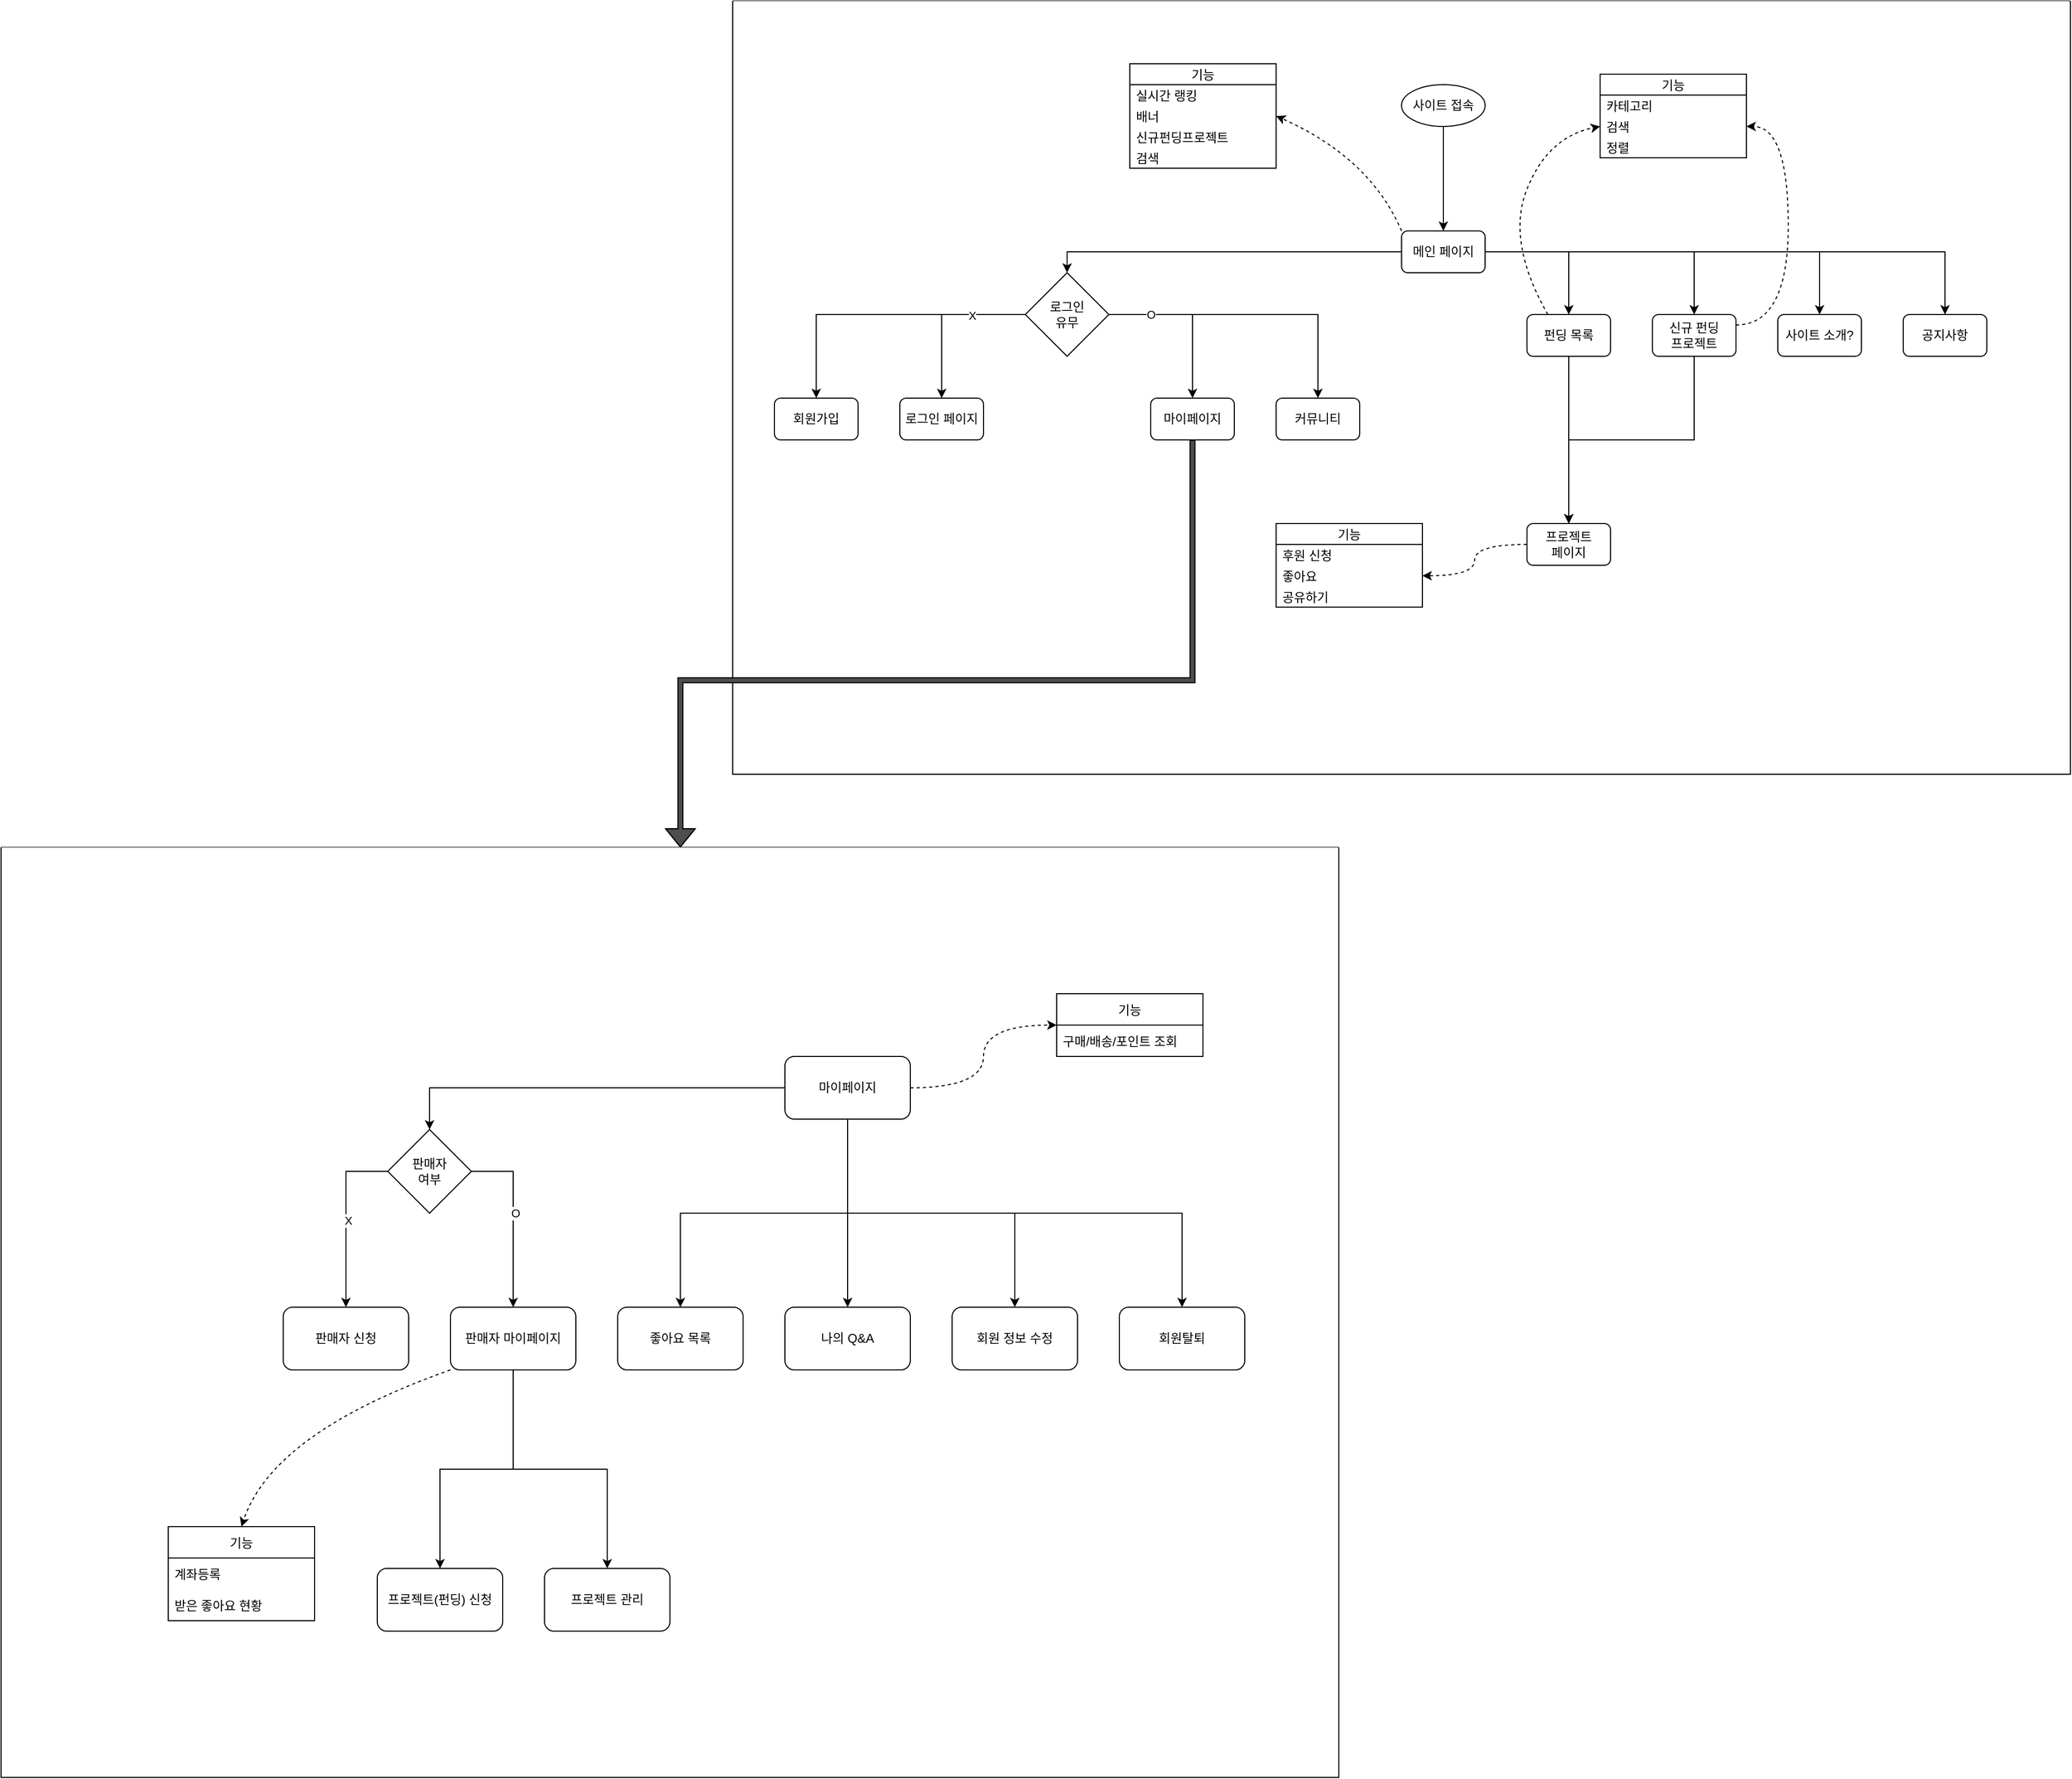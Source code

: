<mxfile version="17.4.0" type="github">
  <diagram id="C5RBs43oDa-KdzZeNtuy" name="Page-1">
    <mxGraphModel dx="2222" dy="1239" grid="1" gridSize="10" guides="1" tooltips="1" connect="1" arrows="1" fold="1" page="0" pageScale="1" pageWidth="827" pageHeight="1169" math="0" shadow="0">
      <root>
        <mxCell id="WIyWlLk6GJQsqaUBKTNV-0" />
        <mxCell id="WIyWlLk6GJQsqaUBKTNV-1" parent="WIyWlLk6GJQsqaUBKTNV-0" />
        <mxCell id="LVHmEP1wuOwJt7Tg6OT3-13" value="" style="swimlane;startSize=0;swimlaneFillColor=default;" parent="WIyWlLk6GJQsqaUBKTNV-1" vertex="1">
          <mxGeometry x="-80" y="-210" width="1280" height="740" as="geometry">
            <mxRectangle width="50" height="40" as="alternateBounds" />
          </mxGeometry>
        </mxCell>
        <mxCell id="TFoFpKyex_mGpCQr0z2i-4" value="로그인 페이지" style="rounded=1;whiteSpace=wrap;html=1;fontFamily=Helvetica;fontSize=12;" parent="LVHmEP1wuOwJt7Tg6OT3-13" vertex="1">
          <mxGeometry x="160" y="380" width="80" height="40" as="geometry" />
        </mxCell>
        <mxCell id="ablvSvCCow3iUMbK2iKx-5" style="edgeStyle=orthogonalEdgeStyle;rounded=0;orthogonalLoop=1;jettySize=auto;html=1;exitX=0;exitY=0.5;exitDx=0;exitDy=0;entryX=0.5;entryY=0;entryDx=0;entryDy=0;" parent="LVHmEP1wuOwJt7Tg6OT3-13" source="TFoFpKyex_mGpCQr0z2i-6" target="ablvSvCCow3iUMbK2iKx-4" edge="1">
          <mxGeometry relative="1" as="geometry">
            <mxPoint x="320" y="220" as="targetPoint" />
          </mxGeometry>
        </mxCell>
        <mxCell id="ablvSvCCow3iUMbK2iKx-37" style="edgeStyle=orthogonalEdgeStyle;rounded=0;orthogonalLoop=1;jettySize=auto;html=1;exitX=1;exitY=0.5;exitDx=0;exitDy=0;" parent="LVHmEP1wuOwJt7Tg6OT3-13" source="TFoFpKyex_mGpCQr0z2i-6" target="ru8gIQDLFA-sraK7q3Yt-1" edge="1">
          <mxGeometry relative="1" as="geometry" />
        </mxCell>
        <mxCell id="ablvSvCCow3iUMbK2iKx-38" style="edgeStyle=orthogonalEdgeStyle;rounded=0;orthogonalLoop=1;jettySize=auto;html=1;exitX=1;exitY=0.5;exitDx=0;exitDy=0;" parent="LVHmEP1wuOwJt7Tg6OT3-13" source="TFoFpKyex_mGpCQr0z2i-6" target="ablvSvCCow3iUMbK2iKx-0" edge="1">
          <mxGeometry relative="1" as="geometry" />
        </mxCell>
        <mxCell id="ablvSvCCow3iUMbK2iKx-39" style="edgeStyle=orthogonalEdgeStyle;rounded=0;orthogonalLoop=1;jettySize=auto;html=1;exitX=1;exitY=0.5;exitDx=0;exitDy=0;entryX=0.5;entryY=0;entryDx=0;entryDy=0;" parent="LVHmEP1wuOwJt7Tg6OT3-13" source="TFoFpKyex_mGpCQr0z2i-6" target="ru8gIQDLFA-sraK7q3Yt-0" edge="1">
          <mxGeometry relative="1" as="geometry">
            <mxPoint x="1039.941" y="300" as="targetPoint" />
          </mxGeometry>
        </mxCell>
        <mxCell id="ablvSvCCow3iUMbK2iKx-25" style="edgeStyle=orthogonalEdgeStyle;rounded=0;orthogonalLoop=1;jettySize=auto;html=1;exitX=0.5;exitY=1;exitDx=0;exitDy=0;" parent="LVHmEP1wuOwJt7Tg6OT3-13" source="TFoFpKyex_mGpCQr0z2i-7" target="TFoFpKyex_mGpCQr0z2i-6" edge="1">
          <mxGeometry relative="1" as="geometry" />
        </mxCell>
        <mxCell id="TFoFpKyex_mGpCQr0z2i-7" value="사이트 접속" style="ellipse;whiteSpace=wrap;html=1;fontFamily=Helvetica;fontSize=12;" parent="LVHmEP1wuOwJt7Tg6OT3-13" vertex="1">
          <mxGeometry x="640" y="80" width="80" height="40" as="geometry" />
        </mxCell>
        <mxCell id="TFoFpKyex_mGpCQr0z2i-48" value="커뮤니티" style="rounded=1;whiteSpace=wrap;html=1;fontFamily=Helvetica;fontSize=12;" parent="LVHmEP1wuOwJt7Tg6OT3-13" vertex="1">
          <mxGeometry x="520" y="380" width="80" height="40" as="geometry" />
        </mxCell>
        <mxCell id="TFoFpKyex_mGpCQr0z2i-49" style="edgeStyle=orthogonalEdgeStyle;rounded=0;orthogonalLoop=1;jettySize=auto;html=1;exitX=0.5;exitY=1;exitDx=0;exitDy=0;fontFamily=Helvetica;fontSize=12;" parent="LVHmEP1wuOwJt7Tg6OT3-13" edge="1">
          <mxGeometry relative="1" as="geometry">
            <mxPoint x="80" y="420" as="sourcePoint" />
            <mxPoint x="80" y="420" as="targetPoint" />
          </mxGeometry>
        </mxCell>
        <mxCell id="ru8gIQDLFA-sraK7q3Yt-1" value="펀딩 목록" style="rounded=1;whiteSpace=wrap;html=1;" parent="LVHmEP1wuOwJt7Tg6OT3-13" vertex="1">
          <mxGeometry x="760" y="300" width="80" height="40" as="geometry" />
        </mxCell>
        <mxCell id="ru8gIQDLFA-sraK7q3Yt-2" value="마이페이지" style="rounded=1;whiteSpace=wrap;html=1;" parent="LVHmEP1wuOwJt7Tg6OT3-13" vertex="1">
          <mxGeometry x="400" y="380" width="80" height="40" as="geometry" />
        </mxCell>
        <mxCell id="ablvSvCCow3iUMbK2iKx-28" style="edgeStyle=orthogonalEdgeStyle;rounded=0;orthogonalLoop=1;jettySize=auto;html=1;exitX=0.5;exitY=1;exitDx=0;exitDy=0;" parent="LVHmEP1wuOwJt7Tg6OT3-13" source="ablvSvCCow3iUMbK2iKx-0" target="TFoFpKyex_mGpCQr0z2i-47" edge="1">
          <mxGeometry relative="1" as="geometry" />
        </mxCell>
        <mxCell id="ablvSvCCow3iUMbK2iKx-0" value="신규 펀딩&lt;br&gt;프로젝트" style="rounded=1;whiteSpace=wrap;html=1;" parent="LVHmEP1wuOwJt7Tg6OT3-13" vertex="1">
          <mxGeometry x="880" y="300" width="80" height="40" as="geometry" />
        </mxCell>
        <mxCell id="ablvSvCCow3iUMbK2iKx-30" style="edgeStyle=orthogonalEdgeStyle;rounded=0;orthogonalLoop=1;jettySize=auto;html=1;exitX=1;exitY=0.5;exitDx=0;exitDy=0;" parent="LVHmEP1wuOwJt7Tg6OT3-13" source="ablvSvCCow3iUMbK2iKx-4" target="ru8gIQDLFA-sraK7q3Yt-2" edge="1">
          <mxGeometry relative="1" as="geometry" />
        </mxCell>
        <mxCell id="ablvSvCCow3iUMbK2iKx-31" style="edgeStyle=orthogonalEdgeStyle;rounded=0;orthogonalLoop=1;jettySize=auto;html=1;exitX=1;exitY=0.5;exitDx=0;exitDy=0;" parent="LVHmEP1wuOwJt7Tg6OT3-13" source="ablvSvCCow3iUMbK2iKx-4" target="TFoFpKyex_mGpCQr0z2i-48" edge="1">
          <mxGeometry relative="1" as="geometry" />
        </mxCell>
        <mxCell id="ablvSvCCow3iUMbK2iKx-32" value="O" style="edgeLabel;html=1;align=center;verticalAlign=middle;resizable=0;points=[];" parent="ablvSvCCow3iUMbK2iKx-31" vertex="1" connectable="0">
          <mxGeometry x="-0.721" y="4" relative="1" as="geometry">
            <mxPoint x="1" y="4" as="offset" />
          </mxGeometry>
        </mxCell>
        <mxCell id="ablvSvCCow3iUMbK2iKx-34" style="edgeStyle=orthogonalEdgeStyle;rounded=0;orthogonalLoop=1;jettySize=auto;html=1;exitX=0;exitY=0.5;exitDx=0;exitDy=0;entryX=0.5;entryY=0;entryDx=0;entryDy=0;" parent="LVHmEP1wuOwJt7Tg6OT3-13" source="ablvSvCCow3iUMbK2iKx-4" target="TFoFpKyex_mGpCQr0z2i-2" edge="1">
          <mxGeometry relative="1" as="geometry">
            <mxPoint x="80" y="380" as="targetPoint" />
          </mxGeometry>
        </mxCell>
        <mxCell id="ablvSvCCow3iUMbK2iKx-35" style="edgeStyle=orthogonalEdgeStyle;rounded=0;orthogonalLoop=1;jettySize=auto;html=1;exitX=0;exitY=0.5;exitDx=0;exitDy=0;" parent="LVHmEP1wuOwJt7Tg6OT3-13" source="ablvSvCCow3iUMbK2iKx-4" target="TFoFpKyex_mGpCQr0z2i-4" edge="1">
          <mxGeometry relative="1" as="geometry">
            <mxPoint x="200" y="380" as="targetPoint" />
          </mxGeometry>
        </mxCell>
        <mxCell id="ablvSvCCow3iUMbK2iKx-36" value="X" style="edgeLabel;html=1;align=center;verticalAlign=middle;resizable=0;points=[];" parent="ablvSvCCow3iUMbK2iKx-35" vertex="1" connectable="0">
          <mxGeometry x="-0.362" y="1" relative="1" as="geometry">
            <mxPoint as="offset" />
          </mxGeometry>
        </mxCell>
        <mxCell id="ablvSvCCow3iUMbK2iKx-4" value="로그인&lt;br&gt;유무" style="rhombus;whiteSpace=wrap;html=1;" parent="LVHmEP1wuOwJt7Tg6OT3-13" vertex="1">
          <mxGeometry x="280" y="260" width="80" height="80" as="geometry" />
        </mxCell>
        <mxCell id="ablvSvCCow3iUMbK2iKx-27" value="" style="endArrow=classic;html=1;rounded=0;" parent="LVHmEP1wuOwJt7Tg6OT3-13" source="ru8gIQDLFA-sraK7q3Yt-1" target="TFoFpKyex_mGpCQr0z2i-47" edge="1">
          <mxGeometry width="50" height="50" relative="1" as="geometry">
            <mxPoint x="620" y="490" as="sourcePoint" />
            <mxPoint x="670" y="440" as="targetPoint" />
          </mxGeometry>
        </mxCell>
        <mxCell id="h0dkJCLv4vn6OwPPe1Ix-5" value="" style="edgeStyle=orthogonalEdgeStyle;rounded=0;orthogonalLoop=1;jettySize=auto;html=1;entryX=0.5;entryY=0;entryDx=0;entryDy=0;" parent="LVHmEP1wuOwJt7Tg6OT3-13" source="TFoFpKyex_mGpCQr0z2i-6" target="h0dkJCLv4vn6OwPPe1Ix-4" edge="1">
          <mxGeometry relative="1" as="geometry">
            <mxPoint x="1160" y="300" as="targetPoint" />
          </mxGeometry>
        </mxCell>
        <mxCell id="TFoFpKyex_mGpCQr0z2i-6" value="메인 페이지" style="rounded=1;whiteSpace=wrap;html=1;fontFamily=Helvetica;fontSize=12;" parent="LVHmEP1wuOwJt7Tg6OT3-13" vertex="1">
          <mxGeometry x="640" y="220" width="80" height="40" as="geometry" />
        </mxCell>
        <mxCell id="BleKba01Y9FsckT0XKlY-7" style="edgeStyle=orthogonalEdgeStyle;orthogonalLoop=1;jettySize=auto;html=1;exitX=0;exitY=0.5;exitDx=0;exitDy=0;entryX=1;entryY=0.5;entryDx=0;entryDy=0;curved=1;dashed=1;" edge="1" parent="LVHmEP1wuOwJt7Tg6OT3-13" source="TFoFpKyex_mGpCQr0z2i-47" target="BleKba01Y9FsckT0XKlY-4">
          <mxGeometry relative="1" as="geometry" />
        </mxCell>
        <mxCell id="TFoFpKyex_mGpCQr0z2i-47" value="프로젝트&lt;br&gt;페이지" style="rounded=1;whiteSpace=wrap;html=1;fontFamily=Helvetica;fontSize=12;" parent="LVHmEP1wuOwJt7Tg6OT3-13" vertex="1">
          <mxGeometry x="760" y="500" width="80" height="40" as="geometry" />
        </mxCell>
        <mxCell id="ru8gIQDLFA-sraK7q3Yt-0" value="사이트 소개?" style="rounded=1;whiteSpace=wrap;html=1;" parent="LVHmEP1wuOwJt7Tg6OT3-13" vertex="1">
          <mxGeometry x="1000" y="300" width="80" height="40" as="geometry" />
        </mxCell>
        <mxCell id="TFoFpKyex_mGpCQr0z2i-2" value="회원가입" style="rounded=1;whiteSpace=wrap;html=1;fontFamily=Helvetica;fontSize=12;" parent="LVHmEP1wuOwJt7Tg6OT3-13" vertex="1">
          <mxGeometry x="40" y="380" width="80" height="40" as="geometry" />
        </mxCell>
        <mxCell id="h0dkJCLv4vn6OwPPe1Ix-4" value="공지사항" style="whiteSpace=wrap;html=1;rounded=1;" parent="LVHmEP1wuOwJt7Tg6OT3-13" vertex="1">
          <mxGeometry x="1120" y="300" width="80" height="40" as="geometry" />
        </mxCell>
        <mxCell id="h0dkJCLv4vn6OwPPe1Ix-14" value="기능" style="swimlane;fontStyle=0;childLayout=stackLayout;horizontal=1;startSize=20;horizontalStack=0;resizeParent=1;resizeParentMax=0;resizeLast=0;collapsible=1;marginBottom=0;swimlaneLine=1;glass=0;rounded=0;shadow=0;sketch=0;" parent="LVHmEP1wuOwJt7Tg6OT3-13" vertex="1">
          <mxGeometry x="380" y="60" width="140" height="100" as="geometry" />
        </mxCell>
        <mxCell id="h0dkJCLv4vn6OwPPe1Ix-15" value="실시간 랭킹" style="text;strokeColor=none;fillColor=none;align=left;verticalAlign=middle;spacingLeft=4;spacingRight=4;overflow=hidden;points=[[0,0.5],[1,0.5]];portConstraint=eastwest;rotatable=0;" parent="h0dkJCLv4vn6OwPPe1Ix-14" vertex="1">
          <mxGeometry y="20" width="140" height="20" as="geometry" />
        </mxCell>
        <mxCell id="h0dkJCLv4vn6OwPPe1Ix-16" value="배너" style="text;strokeColor=none;fillColor=none;align=left;verticalAlign=middle;spacingLeft=4;spacingRight=4;overflow=hidden;points=[[0,0.5],[1,0.5]];portConstraint=eastwest;rotatable=0;" parent="h0dkJCLv4vn6OwPPe1Ix-14" vertex="1">
          <mxGeometry y="40" width="140" height="20" as="geometry" />
        </mxCell>
        <mxCell id="h0dkJCLv4vn6OwPPe1Ix-32" value="신규펀딩프로젝트" style="text;strokeColor=none;fillColor=none;align=left;verticalAlign=middle;spacingLeft=4;spacingRight=4;overflow=hidden;points=[[0,0.5],[1,0.5]];portConstraint=eastwest;rotatable=0;" parent="h0dkJCLv4vn6OwPPe1Ix-14" vertex="1">
          <mxGeometry y="60" width="140" height="20" as="geometry" />
        </mxCell>
        <mxCell id="BleKba01Y9FsckT0XKlY-55" value="검색" style="text;strokeColor=none;fillColor=none;align=left;verticalAlign=middle;spacingLeft=4;spacingRight=4;overflow=hidden;points=[[0,0.5],[1,0.5]];portConstraint=eastwest;rotatable=0;" vertex="1" parent="h0dkJCLv4vn6OwPPe1Ix-14">
          <mxGeometry y="80" width="140" height="20" as="geometry" />
        </mxCell>
        <mxCell id="BleKba01Y9FsckT0XKlY-0" value="" style="curved=1;endArrow=classic;html=1;rounded=0;exitX=0;exitY=0;exitDx=0;exitDy=0;entryX=1;entryY=0.5;entryDx=0;entryDy=0;dashed=1;" edge="1" parent="LVHmEP1wuOwJt7Tg6OT3-13" source="TFoFpKyex_mGpCQr0z2i-6" target="h0dkJCLv4vn6OwPPe1Ix-16">
          <mxGeometry width="50" height="50" relative="1" as="geometry">
            <mxPoint x="610" y="450" as="sourcePoint" />
            <mxPoint x="660" y="400" as="targetPoint" />
            <Array as="points">
              <mxPoint x="610" y="150" />
            </Array>
          </mxGeometry>
        </mxCell>
        <mxCell id="BleKba01Y9FsckT0XKlY-1" value="기능" style="swimlane;fontStyle=0;childLayout=stackLayout;horizontal=1;startSize=20;horizontalStack=0;resizeParent=1;resizeParentMax=0;resizeLast=0;collapsible=1;marginBottom=0;" vertex="1" parent="LVHmEP1wuOwJt7Tg6OT3-13">
          <mxGeometry x="520" y="500" width="140" height="80" as="geometry" />
        </mxCell>
        <mxCell id="BleKba01Y9FsckT0XKlY-2" value="후원 신청" style="text;strokeColor=none;fillColor=none;align=left;verticalAlign=middle;spacingLeft=4;spacingRight=4;overflow=hidden;points=[[0,0.5],[1,0.5]];portConstraint=eastwest;rotatable=0;" vertex="1" parent="BleKba01Y9FsckT0XKlY-1">
          <mxGeometry y="20" width="140" height="20" as="geometry" />
        </mxCell>
        <mxCell id="BleKba01Y9FsckT0XKlY-4" value="좋아요" style="text;strokeColor=none;fillColor=none;align=left;verticalAlign=middle;spacingLeft=4;spacingRight=4;overflow=hidden;points=[[0,0.5],[1,0.5]];portConstraint=eastwest;rotatable=0;" vertex="1" parent="BleKba01Y9FsckT0XKlY-1">
          <mxGeometry y="40" width="140" height="20" as="geometry" />
        </mxCell>
        <mxCell id="BleKba01Y9FsckT0XKlY-6" value="공유하기" style="text;strokeColor=none;fillColor=none;align=left;verticalAlign=middle;spacingLeft=4;spacingRight=4;overflow=hidden;points=[[0,0.5],[1,0.5]];portConstraint=eastwest;rotatable=0;" vertex="1" parent="BleKba01Y9FsckT0XKlY-1">
          <mxGeometry y="60" width="140" height="20" as="geometry" />
        </mxCell>
        <mxCell id="BleKba01Y9FsckT0XKlY-48" value="" style="group" vertex="1" connectable="0" parent="WIyWlLk6GJQsqaUBKTNV-1">
          <mxGeometry x="-780" y="600" width="1340" height="890" as="geometry" />
        </mxCell>
        <mxCell id="BleKba01Y9FsckT0XKlY-47" value="" style="swimlane;startSize=0;rounded=0;swimlaneFillColor=default;" vertex="1" parent="BleKba01Y9FsckT0XKlY-48">
          <mxGeometry width="1280" height="890" as="geometry" />
        </mxCell>
        <mxCell id="h0dkJCLv4vn6OwPPe1Ix-3" value="마이페이지" style="rounded=1;whiteSpace=wrap;html=1;" parent="BleKba01Y9FsckT0XKlY-48" vertex="1">
          <mxGeometry x="750" y="200" width="120" height="60" as="geometry" />
        </mxCell>
        <mxCell id="BleKba01Y9FsckT0XKlY-8" value="판매자 신청" style="rounded=1;whiteSpace=wrap;html=1;" vertex="1" parent="BleKba01Y9FsckT0XKlY-48">
          <mxGeometry x="270" y="440" width="120" height="60" as="geometry" />
        </mxCell>
        <mxCell id="BleKba01Y9FsckT0XKlY-9" value="판매자 마이페이지" style="rounded=1;whiteSpace=wrap;html=1;" vertex="1" parent="BleKba01Y9FsckT0XKlY-48">
          <mxGeometry x="430" y="440" width="120" height="60" as="geometry" />
        </mxCell>
        <mxCell id="BleKba01Y9FsckT0XKlY-10" value="좋아요 목록" style="rounded=1;whiteSpace=wrap;html=1;" vertex="1" parent="BleKba01Y9FsckT0XKlY-48">
          <mxGeometry x="590" y="440" width="120" height="60" as="geometry" />
        </mxCell>
        <mxCell id="BleKba01Y9FsckT0XKlY-23" style="edgeStyle=orthogonalEdgeStyle;rounded=0;orthogonalLoop=1;jettySize=auto;html=1;exitX=0.5;exitY=1;exitDx=0;exitDy=0;strokeColor=default;" edge="1" parent="BleKba01Y9FsckT0XKlY-48" source="h0dkJCLv4vn6OwPPe1Ix-3" target="BleKba01Y9FsckT0XKlY-10">
          <mxGeometry relative="1" as="geometry" />
        </mxCell>
        <mxCell id="BleKba01Y9FsckT0XKlY-11" value="회원탈퇴" style="rounded=1;whiteSpace=wrap;html=1;" vertex="1" parent="BleKba01Y9FsckT0XKlY-48">
          <mxGeometry x="1070" y="440" width="120" height="60" as="geometry" />
        </mxCell>
        <mxCell id="BleKba01Y9FsckT0XKlY-26" style="edgeStyle=orthogonalEdgeStyle;rounded=0;orthogonalLoop=1;jettySize=auto;html=1;exitX=0.5;exitY=1;exitDx=0;exitDy=0;strokeColor=default;" edge="1" parent="BleKba01Y9FsckT0XKlY-48" source="h0dkJCLv4vn6OwPPe1Ix-3" target="BleKba01Y9FsckT0XKlY-11">
          <mxGeometry relative="1" as="geometry" />
        </mxCell>
        <mxCell id="BleKba01Y9FsckT0XKlY-12" value="나의 Q&amp;amp;A" style="rounded=1;whiteSpace=wrap;html=1;" vertex="1" parent="BleKba01Y9FsckT0XKlY-48">
          <mxGeometry x="750" y="440" width="120" height="60" as="geometry" />
        </mxCell>
        <mxCell id="BleKba01Y9FsckT0XKlY-24" style="edgeStyle=orthogonalEdgeStyle;rounded=0;orthogonalLoop=1;jettySize=auto;html=1;exitX=0.5;exitY=1;exitDx=0;exitDy=0;strokeColor=default;" edge="1" parent="BleKba01Y9FsckT0XKlY-48" source="h0dkJCLv4vn6OwPPe1Ix-3" target="BleKba01Y9FsckT0XKlY-12">
          <mxGeometry relative="1" as="geometry" />
        </mxCell>
        <mxCell id="BleKba01Y9FsckT0XKlY-13" value="회원 정보 수정" style="rounded=1;whiteSpace=wrap;html=1;" vertex="1" parent="BleKba01Y9FsckT0XKlY-48">
          <mxGeometry x="910" y="440" width="120" height="60" as="geometry" />
        </mxCell>
        <mxCell id="BleKba01Y9FsckT0XKlY-25" style="edgeStyle=orthogonalEdgeStyle;rounded=0;orthogonalLoop=1;jettySize=auto;html=1;exitX=0.5;exitY=1;exitDx=0;exitDy=0;entryX=0.5;entryY=0;entryDx=0;entryDy=0;strokeColor=default;" edge="1" parent="BleKba01Y9FsckT0XKlY-48" source="h0dkJCLv4vn6OwPPe1Ix-3" target="BleKba01Y9FsckT0XKlY-13">
          <mxGeometry relative="1" as="geometry" />
        </mxCell>
        <mxCell id="BleKba01Y9FsckT0XKlY-19" style="edgeStyle=orthogonalEdgeStyle;rounded=0;orthogonalLoop=1;jettySize=auto;html=1;exitX=0;exitY=0.5;exitDx=0;exitDy=0;strokeColor=default;" edge="1" parent="BleKba01Y9FsckT0XKlY-48" source="BleKba01Y9FsckT0XKlY-17" target="BleKba01Y9FsckT0XKlY-8">
          <mxGeometry relative="1" as="geometry" />
        </mxCell>
        <mxCell id="BleKba01Y9FsckT0XKlY-21" value="X" style="edgeLabel;html=1;align=center;verticalAlign=middle;resizable=0;points=[];" vertex="1" connectable="0" parent="BleKba01Y9FsckT0XKlY-19">
          <mxGeometry x="0.004" y="2" relative="1" as="geometry">
            <mxPoint y="1" as="offset" />
          </mxGeometry>
        </mxCell>
        <mxCell id="BleKba01Y9FsckT0XKlY-20" style="edgeStyle=orthogonalEdgeStyle;rounded=0;orthogonalLoop=1;jettySize=auto;html=1;exitX=1;exitY=0.5;exitDx=0;exitDy=0;strokeColor=default;" edge="1" parent="BleKba01Y9FsckT0XKlY-48" source="BleKba01Y9FsckT0XKlY-17" target="BleKba01Y9FsckT0XKlY-9">
          <mxGeometry relative="1" as="geometry" />
        </mxCell>
        <mxCell id="BleKba01Y9FsckT0XKlY-22" value="O" style="edgeLabel;html=1;align=center;verticalAlign=middle;resizable=0;points=[];" vertex="1" connectable="0" parent="BleKba01Y9FsckT0XKlY-20">
          <mxGeometry x="-0.051" y="2" relative="1" as="geometry">
            <mxPoint y="-1" as="offset" />
          </mxGeometry>
        </mxCell>
        <mxCell id="BleKba01Y9FsckT0XKlY-17" value="판매자&lt;br&gt;여부" style="rhombus;whiteSpace=wrap;html=1;rounded=0;" vertex="1" parent="BleKba01Y9FsckT0XKlY-48">
          <mxGeometry x="370" y="270" width="80" height="80" as="geometry" />
        </mxCell>
        <mxCell id="BleKba01Y9FsckT0XKlY-18" value="" style="edgeStyle=orthogonalEdgeStyle;rounded=0;orthogonalLoop=1;jettySize=auto;html=1;strokeColor=default;" edge="1" parent="BleKba01Y9FsckT0XKlY-48" source="h0dkJCLv4vn6OwPPe1Ix-3" target="BleKba01Y9FsckT0XKlY-17">
          <mxGeometry relative="1" as="geometry" />
        </mxCell>
        <mxCell id="BleKba01Y9FsckT0XKlY-27" value="기능" style="swimlane;fontStyle=0;childLayout=stackLayout;horizontal=1;startSize=30;horizontalStack=0;resizeParent=1;resizeParentMax=0;resizeLast=0;collapsible=1;marginBottom=0;rounded=0;" vertex="1" parent="BleKba01Y9FsckT0XKlY-48">
          <mxGeometry x="1010" y="140" width="140" height="60" as="geometry" />
        </mxCell>
        <mxCell id="BleKba01Y9FsckT0XKlY-28" value="구매/배송/포인트 조회" style="text;strokeColor=none;fillColor=none;align=left;verticalAlign=middle;spacingLeft=4;spacingRight=4;overflow=hidden;points=[[0,0.5],[1,0.5]];portConstraint=eastwest;rotatable=0;rounded=0;" vertex="1" parent="BleKba01Y9FsckT0XKlY-27">
          <mxGeometry y="30" width="140" height="30" as="geometry" />
        </mxCell>
        <mxCell id="BleKba01Y9FsckT0XKlY-31" style="edgeStyle=orthogonalEdgeStyle;orthogonalLoop=1;jettySize=auto;html=1;exitX=1;exitY=0.5;exitDx=0;exitDy=0;strokeColor=default;shadow=0;curved=1;endArrow=classic;endFill=1;startArrow=none;startFill=0;entryX=0;entryY=0.5;entryDx=0;entryDy=0;dashed=1;" edge="1" parent="BleKba01Y9FsckT0XKlY-48" source="h0dkJCLv4vn6OwPPe1Ix-3" target="BleKba01Y9FsckT0XKlY-27">
          <mxGeometry relative="1" as="geometry">
            <mxPoint x="980" y="180" as="targetPoint" />
          </mxGeometry>
        </mxCell>
        <mxCell id="BleKba01Y9FsckT0XKlY-34" value="프로젝트(펀딩) 신청" style="whiteSpace=wrap;html=1;rounded=1;" vertex="1" parent="BleKba01Y9FsckT0XKlY-48">
          <mxGeometry x="360" y="690" width="120" height="60" as="geometry" />
        </mxCell>
        <mxCell id="BleKba01Y9FsckT0XKlY-42" style="edgeStyle=orthogonalEdgeStyle;rounded=0;orthogonalLoop=1;jettySize=auto;html=1;exitX=0.5;exitY=1;exitDx=0;exitDy=0;shadow=0;startArrow=none;startFill=0;endArrow=classic;endFill=1;strokeColor=default;" edge="1" parent="BleKba01Y9FsckT0XKlY-48" source="BleKba01Y9FsckT0XKlY-9" target="BleKba01Y9FsckT0XKlY-34">
          <mxGeometry relative="1" as="geometry" />
        </mxCell>
        <mxCell id="BleKba01Y9FsckT0XKlY-36" value="프로젝트 관리" style="rounded=1;whiteSpace=wrap;html=1;" vertex="1" parent="BleKba01Y9FsckT0XKlY-48">
          <mxGeometry x="520" y="690" width="120" height="60" as="geometry" />
        </mxCell>
        <mxCell id="BleKba01Y9FsckT0XKlY-43" style="edgeStyle=orthogonalEdgeStyle;rounded=0;orthogonalLoop=1;jettySize=auto;html=1;exitX=0.5;exitY=1;exitDx=0;exitDy=0;entryX=0.5;entryY=0;entryDx=0;entryDy=0;shadow=0;startArrow=none;startFill=0;endArrow=classic;endFill=1;strokeColor=default;" edge="1" parent="BleKba01Y9FsckT0XKlY-48" source="BleKba01Y9FsckT0XKlY-9" target="BleKba01Y9FsckT0XKlY-36">
          <mxGeometry relative="1" as="geometry" />
        </mxCell>
        <mxCell id="BleKba01Y9FsckT0XKlY-37" value="기능" style="swimlane;fontStyle=0;childLayout=stackLayout;horizontal=1;startSize=30;horizontalStack=0;resizeParent=1;resizeParentMax=0;resizeLast=0;collapsible=1;marginBottom=0;rounded=0;" vertex="1" parent="BleKba01Y9FsckT0XKlY-48">
          <mxGeometry x="160" y="650" width="140" height="90" as="geometry">
            <mxRectangle x="160" y="650" width="60" height="30" as="alternateBounds" />
          </mxGeometry>
        </mxCell>
        <mxCell id="BleKba01Y9FsckT0XKlY-38" value="계좌등록" style="text;strokeColor=none;fillColor=none;align=left;verticalAlign=middle;spacingLeft=4;spacingRight=4;overflow=hidden;points=[[0,0.5],[1,0.5]];portConstraint=eastwest;rotatable=0;rounded=0;" vertex="1" parent="BleKba01Y9FsckT0XKlY-37">
          <mxGeometry y="30" width="140" height="30" as="geometry" />
        </mxCell>
        <mxCell id="BleKba01Y9FsckT0XKlY-39" value="받은 좋아요 현황" style="text;strokeColor=none;fillColor=none;align=left;verticalAlign=middle;spacingLeft=4;spacingRight=4;overflow=hidden;points=[[0,0.5],[1,0.5]];portConstraint=eastwest;rotatable=0;rounded=0;" vertex="1" parent="BleKba01Y9FsckT0XKlY-37">
          <mxGeometry y="60" width="140" height="30" as="geometry" />
        </mxCell>
        <mxCell id="BleKba01Y9FsckT0XKlY-41" value="" style="curved=1;endArrow=classic;html=1;rounded=0;shadow=0;strokeColor=default;exitX=0;exitY=1;exitDx=0;exitDy=0;entryX=0.5;entryY=0;entryDx=0;entryDy=0;dashed=1;" edge="1" parent="BleKba01Y9FsckT0XKlY-48" source="BleKba01Y9FsckT0XKlY-9" target="BleKba01Y9FsckT0XKlY-37">
          <mxGeometry width="50" height="50" relative="1" as="geometry">
            <mxPoint x="750" y="640" as="sourcePoint" />
            <mxPoint x="800" y="590" as="targetPoint" />
            <Array as="points">
              <mxPoint x="260" y="560" />
            </Array>
          </mxGeometry>
        </mxCell>
        <mxCell id="BleKba01Y9FsckT0XKlY-49" style="edgeStyle=orthogonalEdgeStyle;orthogonalLoop=1;jettySize=auto;html=1;exitX=0.5;exitY=1;exitDx=0;exitDy=0;shadow=0;startArrow=none;startFill=0;endArrow=classic;endFill=1;strokeColor=#000000;fillColor=#4D4D4D;rounded=0;shape=flexArrow;width=4.706;endSize=5.471;endWidth=22.699;" edge="1" parent="WIyWlLk6GJQsqaUBKTNV-1" source="ru8gIQDLFA-sraK7q3Yt-2" target="BleKba01Y9FsckT0XKlY-47">
          <mxGeometry relative="1" as="geometry">
            <mxPoint x="380" y="580" as="targetPoint" />
            <Array as="points">
              <mxPoint x="360" y="440" />
              <mxPoint x="-130" y="440" />
            </Array>
          </mxGeometry>
        </mxCell>
        <mxCell id="BleKba01Y9FsckT0XKlY-50" value="" style="curved=1;endArrow=classic;html=1;rounded=0;shadow=0;strokeColor=#000000;fillColor=#4D4D4D;entryX=0;entryY=0.5;entryDx=0;entryDy=0;exitX=0.25;exitY=0;exitDx=0;exitDy=0;dashed=1;" edge="1" parent="WIyWlLk6GJQsqaUBKTNV-1" source="ru8gIQDLFA-sraK7q3Yt-1" target="BleKba01Y9FsckT0XKlY-53">
          <mxGeometry width="50" height="50" relative="1" as="geometry">
            <mxPoint x="560" y="120" as="sourcePoint" />
            <mxPoint x="610" y="70" as="targetPoint" />
            <Array as="points">
              <mxPoint x="660" y="20" />
              <mxPoint x="700" y="-80" />
            </Array>
          </mxGeometry>
        </mxCell>
        <mxCell id="BleKba01Y9FsckT0XKlY-51" value="기능" style="swimlane;fontStyle=0;childLayout=stackLayout;horizontal=1;startSize=20;horizontalStack=0;resizeParent=1;resizeParentMax=0;resizeLast=0;collapsible=1;marginBottom=0;rounded=0;" vertex="1" parent="WIyWlLk6GJQsqaUBKTNV-1">
          <mxGeometry x="750" y="-140" width="140" height="80" as="geometry" />
        </mxCell>
        <mxCell id="BleKba01Y9FsckT0XKlY-52" value="카테고리" style="text;strokeColor=none;fillColor=none;align=left;verticalAlign=middle;spacingLeft=4;spacingRight=4;overflow=hidden;points=[[0,0.5],[1,0.5]];portConstraint=eastwest;rotatable=0;rounded=0;" vertex="1" parent="BleKba01Y9FsckT0XKlY-51">
          <mxGeometry y="20" width="140" height="20" as="geometry" />
        </mxCell>
        <mxCell id="BleKba01Y9FsckT0XKlY-53" value="검색" style="text;strokeColor=none;fillColor=none;align=left;verticalAlign=middle;spacingLeft=4;spacingRight=4;overflow=hidden;points=[[0,0.5],[1,0.5]];portConstraint=eastwest;rotatable=0;rounded=0;" vertex="1" parent="BleKba01Y9FsckT0XKlY-51">
          <mxGeometry y="40" width="140" height="20" as="geometry" />
        </mxCell>
        <mxCell id="BleKba01Y9FsckT0XKlY-54" value="정렬" style="text;strokeColor=none;fillColor=none;align=left;verticalAlign=middle;spacingLeft=4;spacingRight=4;overflow=hidden;points=[[0,0.5],[1,0.5]];portConstraint=eastwest;rotatable=0;rounded=0;" vertex="1" parent="BleKba01Y9FsckT0XKlY-51">
          <mxGeometry y="60" width="140" height="20" as="geometry" />
        </mxCell>
        <mxCell id="BleKba01Y9FsckT0XKlY-56" style="edgeStyle=orthogonalEdgeStyle;orthogonalLoop=1;jettySize=auto;html=1;exitX=1;exitY=0.25;exitDx=0;exitDy=0;shadow=0;startArrow=none;startFill=0;endArrow=classic;endFill=1;strokeColor=#000000;fillColor=#4D4D4D;curved=1;dashed=1;" edge="1" parent="WIyWlLk6GJQsqaUBKTNV-1" source="ablvSvCCow3iUMbK2iKx-0">
          <mxGeometry relative="1" as="geometry">
            <mxPoint x="890" y="-90" as="targetPoint" />
            <Array as="points">
              <mxPoint x="930" y="100" />
              <mxPoint x="930" y="-90" />
            </Array>
          </mxGeometry>
        </mxCell>
      </root>
    </mxGraphModel>
  </diagram>
</mxfile>
